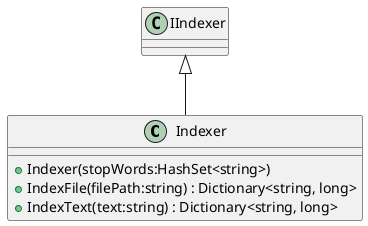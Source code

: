 @startuml
class Indexer {
    + Indexer(stopWords:HashSet<string>)
    + IndexFile(filePath:string) : Dictionary<string, long>
    + IndexText(text:string) : Dictionary<string, long>
}
IIndexer <|-- Indexer
@enduml
